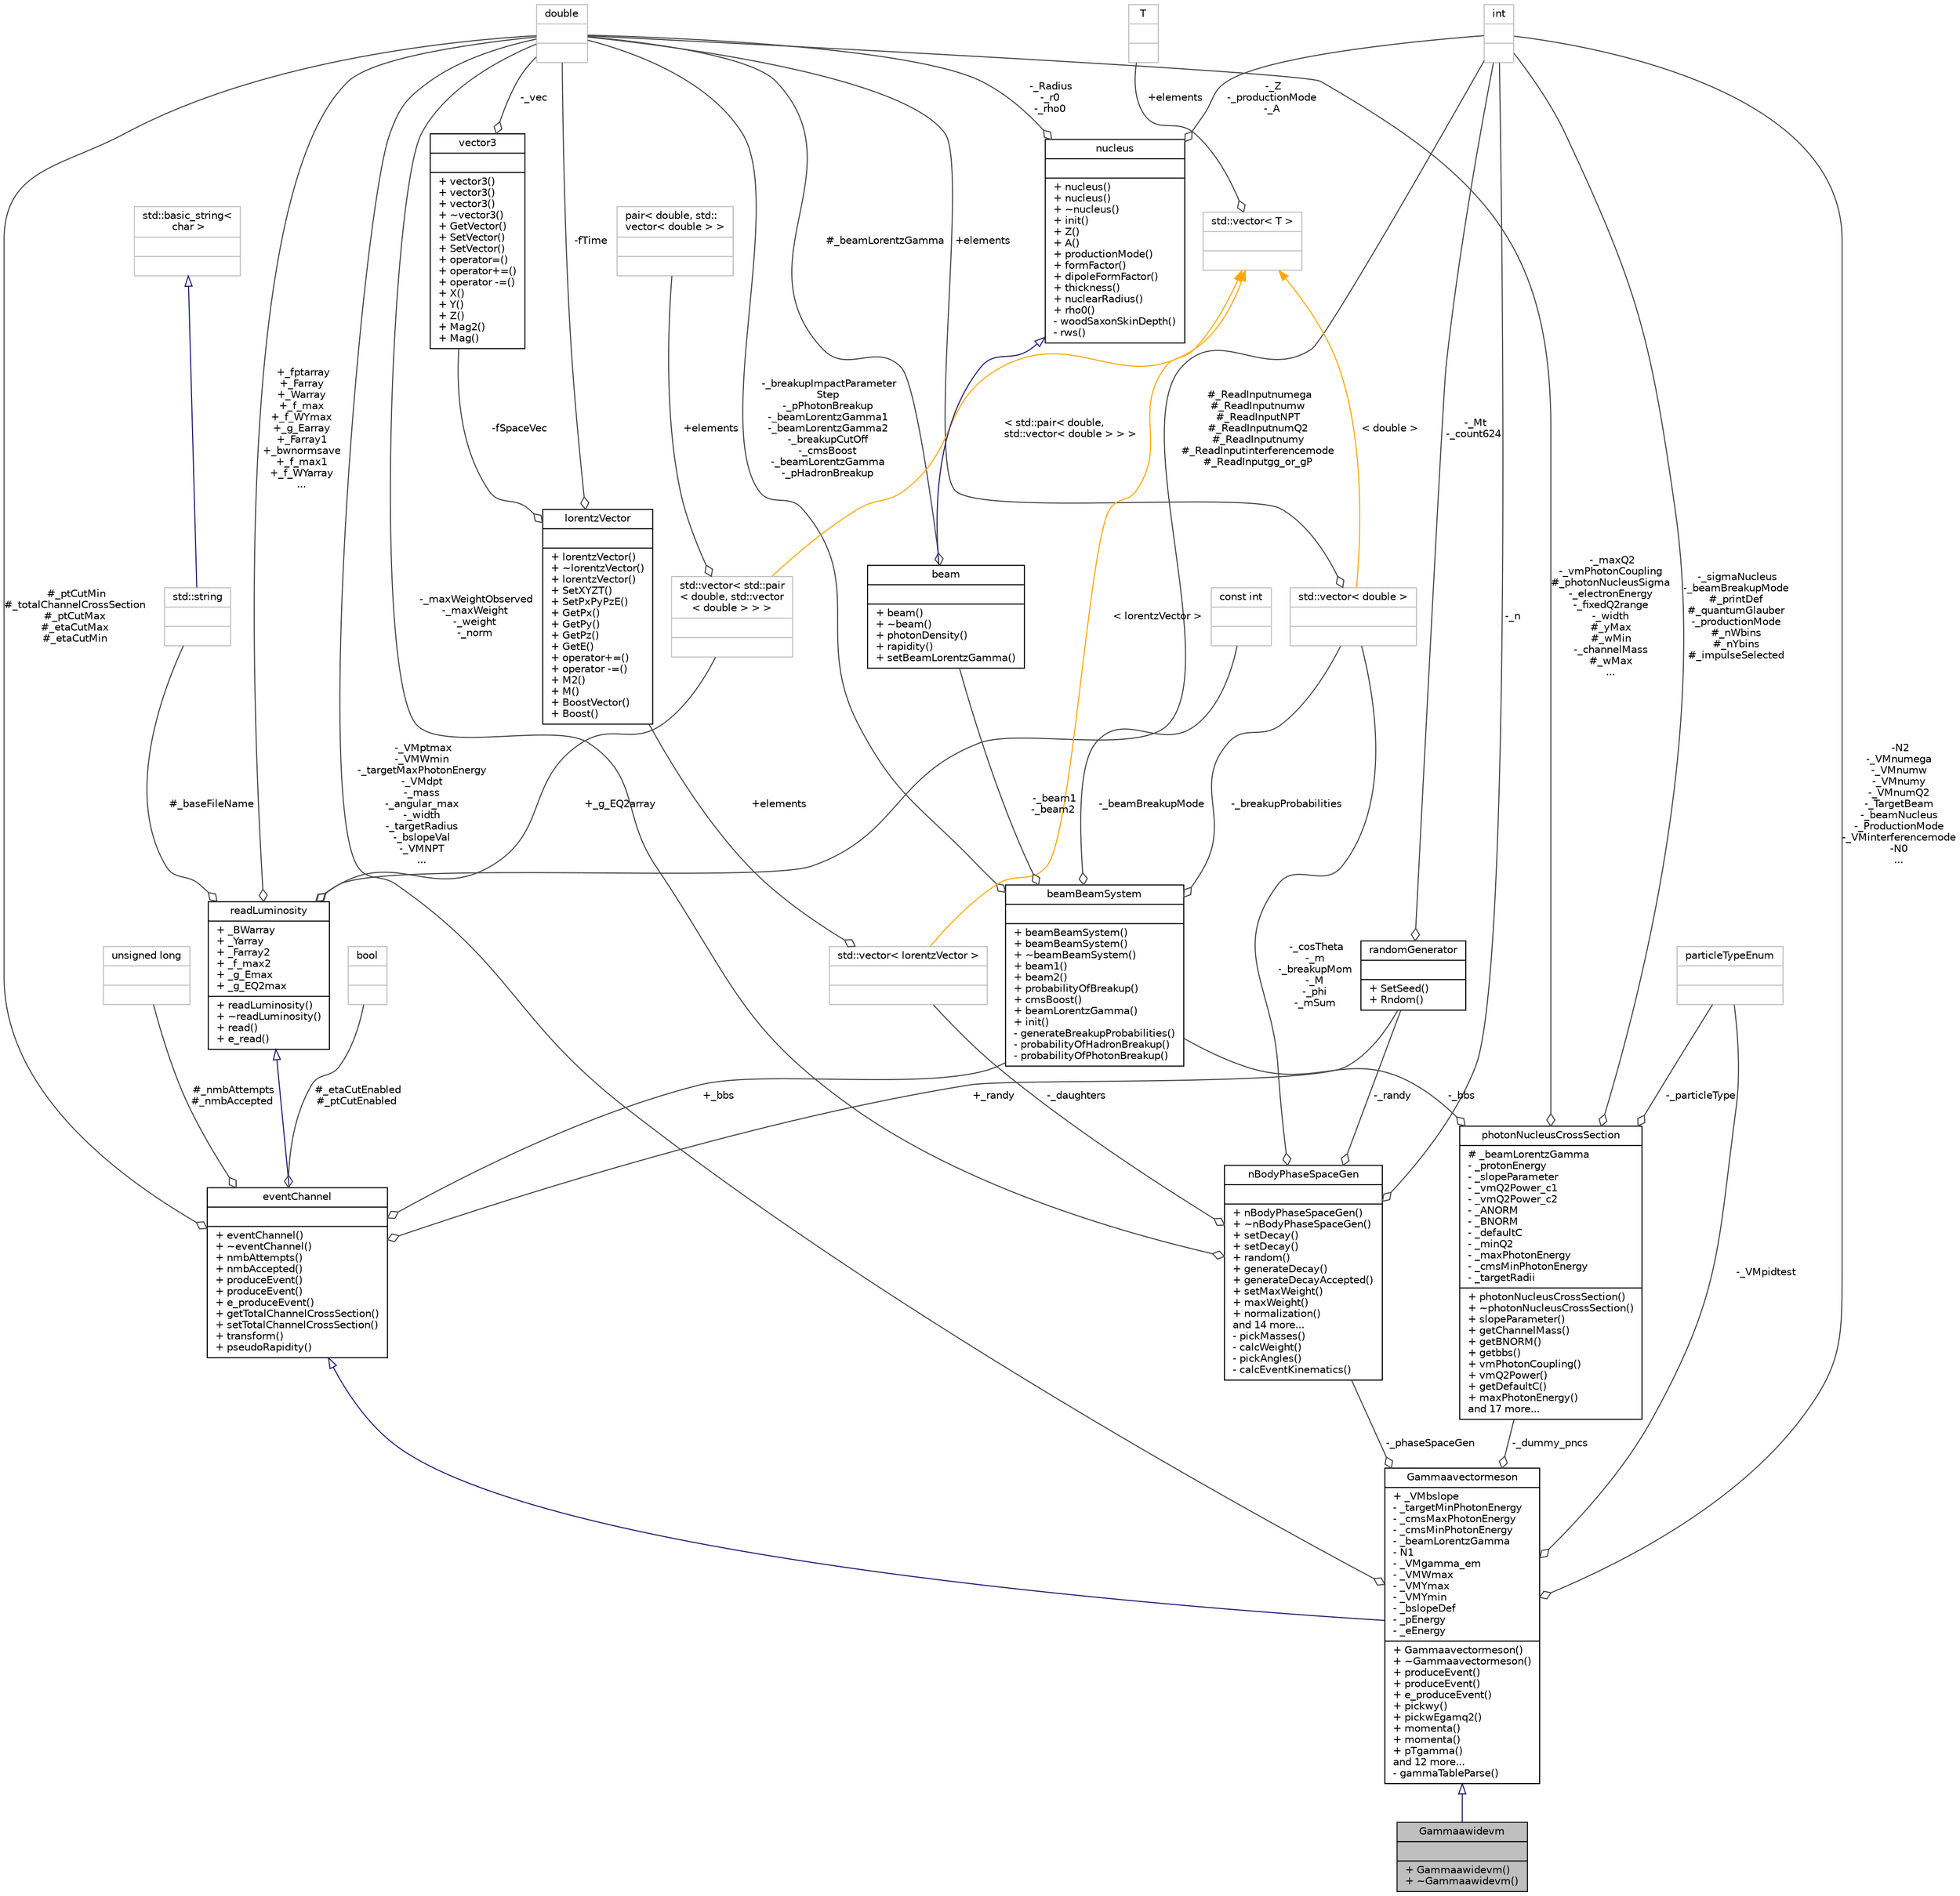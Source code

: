 digraph "Gammaawidevm"
{
 // LATEX_PDF_SIZE
  bgcolor="transparent";
  edge [fontname="Helvetica",fontsize="10",labelfontname="Helvetica",labelfontsize="10"];
  node [fontname="Helvetica",fontsize="10",shape=record];
  Node4 [label="{Gammaawidevm\n||+ Gammaawidevm()\l+ ~Gammaawidevm()\l}",height=0.2,width=0.4,color="black", fillcolor="grey75", style="filled", fontcolor="black",tooltip=" "];
  Node5 -> Node4 [dir="back",color="midnightblue",fontsize="10",style="solid",arrowtail="onormal",fontname="Helvetica"];
  Node5 [label="{Gammaavectormeson\n|+ _VMbslope\l- _targetMinPhotonEnergy\l- _cmsMaxPhotonEnergy\l- _cmsMinPhotonEnergy\l- _beamLorentzGamma\l- N1\l- _VMgamma_em\l- _VMWmax\l- _VMYmax\l- _VMYmin\l- _bslopeDef\l- _pEnergy\l- _eEnergy\l|+ Gammaavectormeson()\l+ ~Gammaavectormeson()\l+ produceEvent()\l+ produceEvent()\l+ e_produceEvent()\l+ pickwy()\l+ pickwEgamq2()\l+ momenta()\l+ momenta()\l+ pTgamma()\land 12 more...\l- gammaTableParse()\l}",height=0.2,width=0.4,color="black",URL="$classGammaavectormeson.html",tooltip=" "];
  Node6 -> Node5 [dir="back",color="midnightblue",fontsize="10",style="solid",arrowtail="onormal",fontname="Helvetica"];
  Node6 [label="{eventChannel\n||+ eventChannel()\l+ ~eventChannel()\l+ nmbAttempts()\l+ nmbAccepted()\l+ produceEvent()\l+ produceEvent()\l+ e_produceEvent()\l+ getTotalChannelCrossSection()\l+ setTotalChannelCrossSection()\l+ transform()\l+ pseudoRapidity()\l}",height=0.2,width=0.4,color="black",URL="$classeventChannel.html",tooltip=" "];
  Node7 -> Node6 [dir="back",color="midnightblue",fontsize="10",style="solid",arrowtail="onormal",fontname="Helvetica"];
  Node7 [label="{readLuminosity\n|+ _BWarray\l+ _Yarray\l+ _Farray2\l+ _f_max2\l+ _g_Emax\l+ _g_EQ2max\l|+ readLuminosity()\l+ ~readLuminosity()\l+ read()\l+ e_read()\l}",height=0.2,width=0.4,color="black",URL="$classreadLuminosity.html",tooltip=" "];
  Node8 -> Node7 [color="grey25",fontsize="10",style="solid",label=" +_fptarray\n+_Farray\n+_Warray\n+_f_max\n+_f_WYmax\n+_g_Earray\n+_Farray1\n+_bwnormsave\n+_f_max1\n+_f_WYarray\n..." ,arrowhead="odiamond",fontname="Helvetica"];
  Node8 [label="{double\n||}",height=0.2,width=0.4,color="grey75",tooltip=" "];
  Node9 -> Node7 [color="grey25",fontsize="10",style="solid",label=" #_ReadInputnumega\n#_ReadInputnumw\n#_ReadInputNPT\n#_ReadInputnumQ2\n#_ReadInputnumy\n#_ReadInputinterferencemode\n#_ReadInputgg_or_gP" ,arrowhead="odiamond",fontname="Helvetica"];
  Node9 [label="{int\n||}",height=0.2,width=0.4,color="grey75",tooltip=" "];
  Node10 -> Node7 [color="grey25",fontsize="10",style="solid",label=" #_baseFileName" ,arrowhead="odiamond",fontname="Helvetica"];
  Node10 [label="{std::string\n||}",height=0.2,width=0.4,color="grey75",tooltip="STL class."];
  Node11 -> Node10 [dir="back",color="midnightblue",fontsize="10",style="solid",arrowtail="onormal",fontname="Helvetica"];
  Node11 [label="{std::basic_string\<\l char \>\n||}",height=0.2,width=0.4,color="grey75",tooltip="STL class."];
  Node12 -> Node7 [color="grey25",fontsize="10",style="solid",label=" +_g_EQ2array" ,arrowhead="odiamond",fontname="Helvetica"];
  Node12 [label="{std::vector\< std::pair\l\< double, std::vector\l\< double \> \> \>\n||}",height=0.2,width=0.4,color="grey75",tooltip=" "];
  Node13 -> Node12 [color="grey25",fontsize="10",style="solid",label=" +elements" ,arrowhead="odiamond",fontname="Helvetica"];
  Node13 [label="{pair\< double, std::\lvector\< double \> \>\n||}",height=0.2,width=0.4,color="grey75",tooltip=" "];
  Node14 -> Node12 [dir="back",color="orange",fontsize="10",style="solid",label=" \< std::pair\< double,\l std::vector\< double \> \> \>" ,fontname="Helvetica"];
  Node14 [label="{std::vector\< T \>\n||}",height=0.2,width=0.4,color="grey75",tooltip="STL class."];
  Node15 -> Node14 [color="grey25",fontsize="10",style="solid",label=" +elements" ,arrowhead="odiamond",fontname="Helvetica"];
  Node15 [label="{T\n||}",height=0.2,width=0.4,color="grey75",tooltip=" "];
  Node16 -> Node6 [color="grey25",fontsize="10",style="solid",label=" #_nmbAttempts\n#_nmbAccepted" ,arrowhead="odiamond",fontname="Helvetica"];
  Node16 [label="{unsigned long\n||}",height=0.2,width=0.4,color="grey75",tooltip=" "];
  Node8 -> Node6 [color="grey25",fontsize="10",style="solid",label=" #_ptCutMin\n#_totalChannelCrossSection\n#_ptCutMax\n#_etaCutMax\n#_etaCutMin" ,arrowhead="odiamond",fontname="Helvetica"];
  Node17 -> Node6 [color="grey25",fontsize="10",style="solid",label=" +_randy" ,arrowhead="odiamond",fontname="Helvetica"];
  Node17 [label="{randomGenerator\n||+ SetSeed()\l+ Rndom()\l}",height=0.2,width=0.4,color="black",URL="$classrandomGenerator.html",tooltip=" "];
  Node9 -> Node17 [color="grey25",fontsize="10",style="solid",label=" -_Mt\n-_count624" ,arrowhead="odiamond",fontname="Helvetica"];
  Node18 -> Node6 [color="grey25",fontsize="10",style="solid",label=" #_etaCutEnabled\n#_ptCutEnabled" ,arrowhead="odiamond",fontname="Helvetica"];
  Node18 [label="{bool\n||}",height=0.2,width=0.4,color="grey75",tooltip=" "];
  Node19 -> Node6 [color="grey25",fontsize="10",style="solid",label=" +_bbs" ,arrowhead="odiamond",fontname="Helvetica"];
  Node19 [label="{beamBeamSystem\n||+ beamBeamSystem()\l+ beamBeamSystem()\l+ ~beamBeamSystem()\l+ beam1()\l+ beam2()\l+ probabilityOfBreakup()\l+ cmsBoost()\l+ beamLorentzGamma()\l+ init()\l- generateBreakupProbabilities()\l- probabilityOfHadronBreakup()\l- probabilityOfPhotonBreakup()\l}",height=0.2,width=0.4,color="black",URL="$classbeamBeamSystem.html",tooltip=" "];
  Node8 -> Node19 [color="grey25",fontsize="10",style="solid",label=" -_breakupImpactParameter\lStep\n-_pPhotonBreakup\n-_beamLorentzGamma1\n-_beamLorentzGamma2\n-_breakupCutOff\n-_cmsBoost\n-_beamLorentzGamma\n-_pHadronBreakup" ,arrowhead="odiamond",fontname="Helvetica"];
  Node20 -> Node19 [color="grey25",fontsize="10",style="solid",label=" -_beamBreakupMode" ,arrowhead="odiamond",fontname="Helvetica"];
  Node20 [label="{const int\n||}",height=0.2,width=0.4,color="grey75",tooltip=" "];
  Node21 -> Node19 [color="grey25",fontsize="10",style="solid",label=" -_beam1\n-_beam2" ,arrowhead="odiamond",fontname="Helvetica"];
  Node21 [label="{beam\n||+ beam()\l+ ~beam()\l+ photonDensity()\l+ rapidity()\l+ setBeamLorentzGamma()\l}",height=0.2,width=0.4,color="black",URL="$classbeam.html",tooltip=" "];
  Node22 -> Node21 [dir="back",color="midnightblue",fontsize="10",style="solid",arrowtail="onormal",fontname="Helvetica"];
  Node22 [label="{nucleus\n||+ nucleus()\l+ nucleus()\l+ ~nucleus()\l+ init()\l+ Z()\l+ A()\l+ productionMode()\l+ formFactor()\l+ dipoleFormFactor()\l+ thickness()\l+ nuclearRadius()\l+ rho0()\l- woodSaxonSkinDepth()\l- rws()\l}",height=0.2,width=0.4,color="black",URL="$classnucleus.html",tooltip=" "];
  Node8 -> Node22 [color="grey25",fontsize="10",style="solid",label=" -_Radius\n-_r0\n-_rho0" ,arrowhead="odiamond",fontname="Helvetica"];
  Node9 -> Node22 [color="grey25",fontsize="10",style="solid",label=" -_Z\n-_productionMode\n-_A" ,arrowhead="odiamond",fontname="Helvetica"];
  Node8 -> Node21 [color="grey25",fontsize="10",style="solid",label=" #_beamLorentzGamma" ,arrowhead="odiamond",fontname="Helvetica"];
  Node23 -> Node19 [color="grey25",fontsize="10",style="solid",label=" -_breakupProbabilities" ,arrowhead="odiamond",fontname="Helvetica"];
  Node23 [label="{std::vector\< double \>\n||}",height=0.2,width=0.4,color="grey75",tooltip=" "];
  Node8 -> Node23 [color="grey25",fontsize="10",style="solid",label=" +elements" ,arrowhead="odiamond",fontname="Helvetica"];
  Node14 -> Node23 [dir="back",color="orange",fontsize="10",style="solid",label=" \< double \>" ,fontname="Helvetica"];
  Node8 -> Node5 [color="grey25",fontsize="10",style="solid",label=" -_VMptmax\n-_VMWmin\n-_targetMaxPhotonEnergy\n-_VMdpt\n-_mass\n-_angular_max\n-_width\n-_targetRadius\n-_bslopeVal\n-_VMNPT\n..." ,arrowhead="odiamond",fontname="Helvetica"];
  Node9 -> Node5 [color="grey25",fontsize="10",style="solid",label=" -N2\n-_VMnumega\n-_VMnumw\n-_VMnumy\n-_VMnumQ2\n-_TargetBeam\n-_beamNucleus\n-_ProductionMode\n-_VMinterferencemode\n-N0\n..." ,arrowhead="odiamond",fontname="Helvetica"];
  Node24 -> Node5 [color="grey25",fontsize="10",style="solid",label=" -_phaseSpaceGen" ,arrowhead="odiamond",fontname="Helvetica"];
  Node24 [label="{nBodyPhaseSpaceGen\n||+ nBodyPhaseSpaceGen()\l+ ~nBodyPhaseSpaceGen()\l+ setDecay()\l+ setDecay()\l+ random()\l+ generateDecay()\l+ generateDecayAccepted()\l+ setMaxWeight()\l+ maxWeight()\l+ normalization()\land 14 more...\l- pickMasses()\l- calcWeight()\l- pickAngles()\l- calcEventKinematics()\l}",height=0.2,width=0.4,color="black",URL="$classnBodyPhaseSpaceGen.html",tooltip=" "];
  Node8 -> Node24 [color="grey25",fontsize="10",style="solid",label=" -_maxWeightObserved\n-_maxWeight\n-_weight\n-_norm" ,arrowhead="odiamond",fontname="Helvetica"];
  Node17 -> Node24 [color="grey25",fontsize="10",style="solid",label=" -_randy" ,arrowhead="odiamond",fontname="Helvetica"];
  Node9 -> Node24 [color="grey25",fontsize="10",style="solid",label=" -_n" ,arrowhead="odiamond",fontname="Helvetica"];
  Node25 -> Node24 [color="grey25",fontsize="10",style="solid",label=" -_daughters" ,arrowhead="odiamond",fontname="Helvetica"];
  Node25 [label="{std::vector\< lorentzVector \>\n||}",height=0.2,width=0.4,color="grey75",tooltip=" "];
  Node26 -> Node25 [color="grey25",fontsize="10",style="solid",label=" +elements" ,arrowhead="odiamond",fontname="Helvetica"];
  Node26 [label="{lorentzVector\n||+ lorentzVector()\l+ ~lorentzVector()\l+ lorentzVector()\l+ SetXYZT()\l+ SetPxPyPzE()\l+ GetPx()\l+ GetPy()\l+ GetPz()\l+ GetE()\l+ operator+=()\l+ operator -=()\l+ M2()\l+ M()\l+ BoostVector()\l+ Boost()\l}",height=0.2,width=0.4,color="black",URL="$classlorentzVector.html",tooltip=" "];
  Node8 -> Node26 [color="grey25",fontsize="10",style="solid",label=" -fTime" ,arrowhead="odiamond",fontname="Helvetica"];
  Node27 -> Node26 [color="grey25",fontsize="10",style="solid",label=" -fSpaceVec" ,arrowhead="odiamond",fontname="Helvetica"];
  Node27 [label="{vector3\n||+ vector3()\l+ vector3()\l+ vector3()\l+ ~vector3()\l+ GetVector()\l+ SetVector()\l+ SetVector()\l+ operator=()\l+ operator+=()\l+ operator -=()\l+ X()\l+ Y()\l+ Z()\l+ Mag2()\l+ Mag()\l}",height=0.2,width=0.4,color="black",URL="$classvector3.html",tooltip=" "];
  Node8 -> Node27 [color="grey25",fontsize="10",style="solid",label=" -_vec" ,arrowhead="odiamond",fontname="Helvetica"];
  Node14 -> Node25 [dir="back",color="orange",fontsize="10",style="solid",label=" \< lorentzVector \>" ,fontname="Helvetica"];
  Node23 -> Node24 [color="grey25",fontsize="10",style="solid",label=" -_cosTheta\n-_m\n-_breakupMom\n-_M\n-_phi\n-_mSum" ,arrowhead="odiamond",fontname="Helvetica"];
  Node28 -> Node5 [color="grey25",fontsize="10",style="solid",label=" -_VMpidtest" ,arrowhead="odiamond",fontname="Helvetica"];
  Node28 [label="{particleTypeEnum\n||}",height=0.2,width=0.4,color="grey75",tooltip=" "];
  Node29 -> Node5 [color="grey25",fontsize="10",style="solid",label=" -_dummy_pncs" ,arrowhead="odiamond",fontname="Helvetica"];
  Node29 [label="{photonNucleusCrossSection\n|# _beamLorentzGamma\l- _protonEnergy\l- _slopeParameter\l- _vmQ2Power_c1\l- _vmQ2Power_c2\l- _ANORM\l- _BNORM\l- _defaultC\l- _minQ2\l- _maxPhotonEnergy\l- _cmsMinPhotonEnergy\l- _targetRadii\l|+ photonNucleusCrossSection()\l+ ~photonNucleusCrossSection()\l+ slopeParameter()\l+ getChannelMass()\l+ getBNORM()\l+ getbbs()\l+ vmPhotonCoupling()\l+ vmQ2Power()\l+ getDefaultC()\l+ maxPhotonEnergy()\land 17 more...\l}",height=0.2,width=0.4,color="black",URL="$classphotonNucleusCrossSection.html",tooltip=" "];
  Node8 -> Node29 [color="grey25",fontsize="10",style="solid",label=" -_maxQ2\n-_vmPhotonCoupling\n#_photonNucleusSigma\n-_electronEnergy\n-_fixedQ2range\n-_width\n#_yMax\n#_wMin\n-_channelMass\n#_wMax\n..." ,arrowhead="odiamond",fontname="Helvetica"];
  Node9 -> Node29 [color="grey25",fontsize="10",style="solid",label=" -_sigmaNucleus\n-_beamBreakupMode\n#_printDef\n#_quantumGlauber\n-_productionMode\n#_nWbins\n#_nYbins\n#_impulseSelected" ,arrowhead="odiamond",fontname="Helvetica"];
  Node28 -> Node29 [color="grey25",fontsize="10",style="solid",label=" -_particleType" ,arrowhead="odiamond",fontname="Helvetica"];
  Node19 -> Node29 [color="grey25",fontsize="10",style="solid",label=" -_bbs" ,arrowhead="odiamond",fontname="Helvetica"];
}
